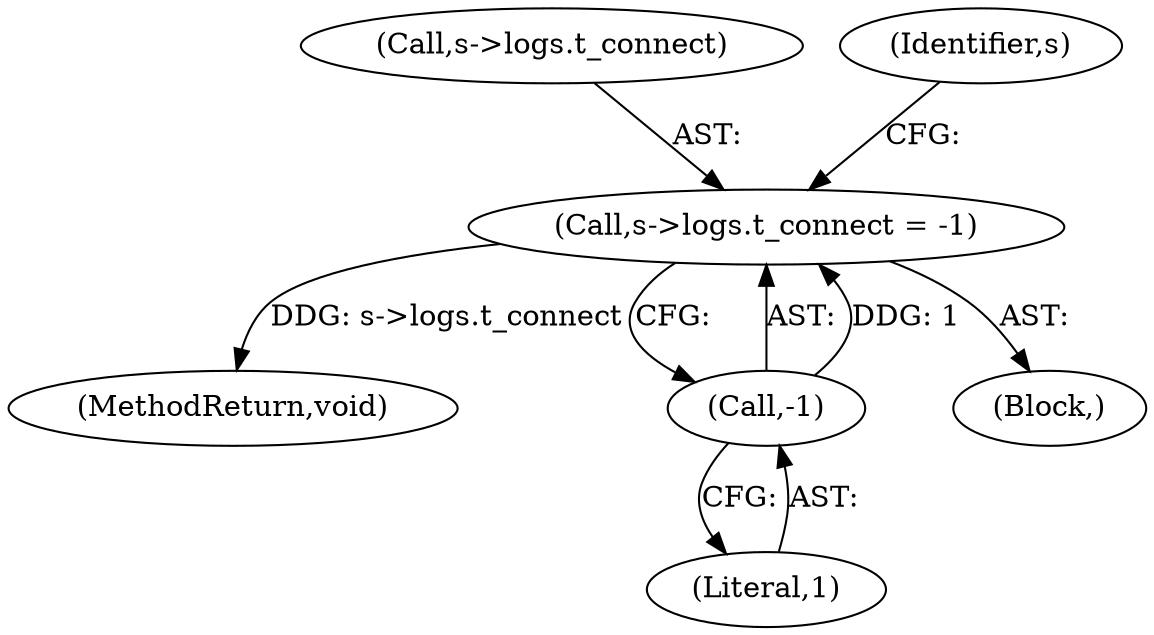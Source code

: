 digraph "0_haproxy_b4d05093bc89f71377230228007e69a1434c1a0c@API" {
"1000442" [label="(Call,s->logs.t_connect = -1)"];
"1000448" [label="(Call,-1)"];
"1000442" [label="(Call,s->logs.t_connect = -1)"];
"1000899" [label="(MethodReturn,void)"];
"1000443" [label="(Call,s->logs.t_connect)"];
"1000118" [label="(Block,)"];
"1000449" [label="(Literal,1)"];
"1000448" [label="(Call,-1)"];
"1000453" [label="(Identifier,s)"];
"1000442" -> "1000118"  [label="AST: "];
"1000442" -> "1000448"  [label="CFG: "];
"1000443" -> "1000442"  [label="AST: "];
"1000448" -> "1000442"  [label="AST: "];
"1000453" -> "1000442"  [label="CFG: "];
"1000442" -> "1000899"  [label="DDG: s->logs.t_connect"];
"1000448" -> "1000442"  [label="DDG: 1"];
"1000448" -> "1000449"  [label="CFG: "];
"1000449" -> "1000448"  [label="AST: "];
}

